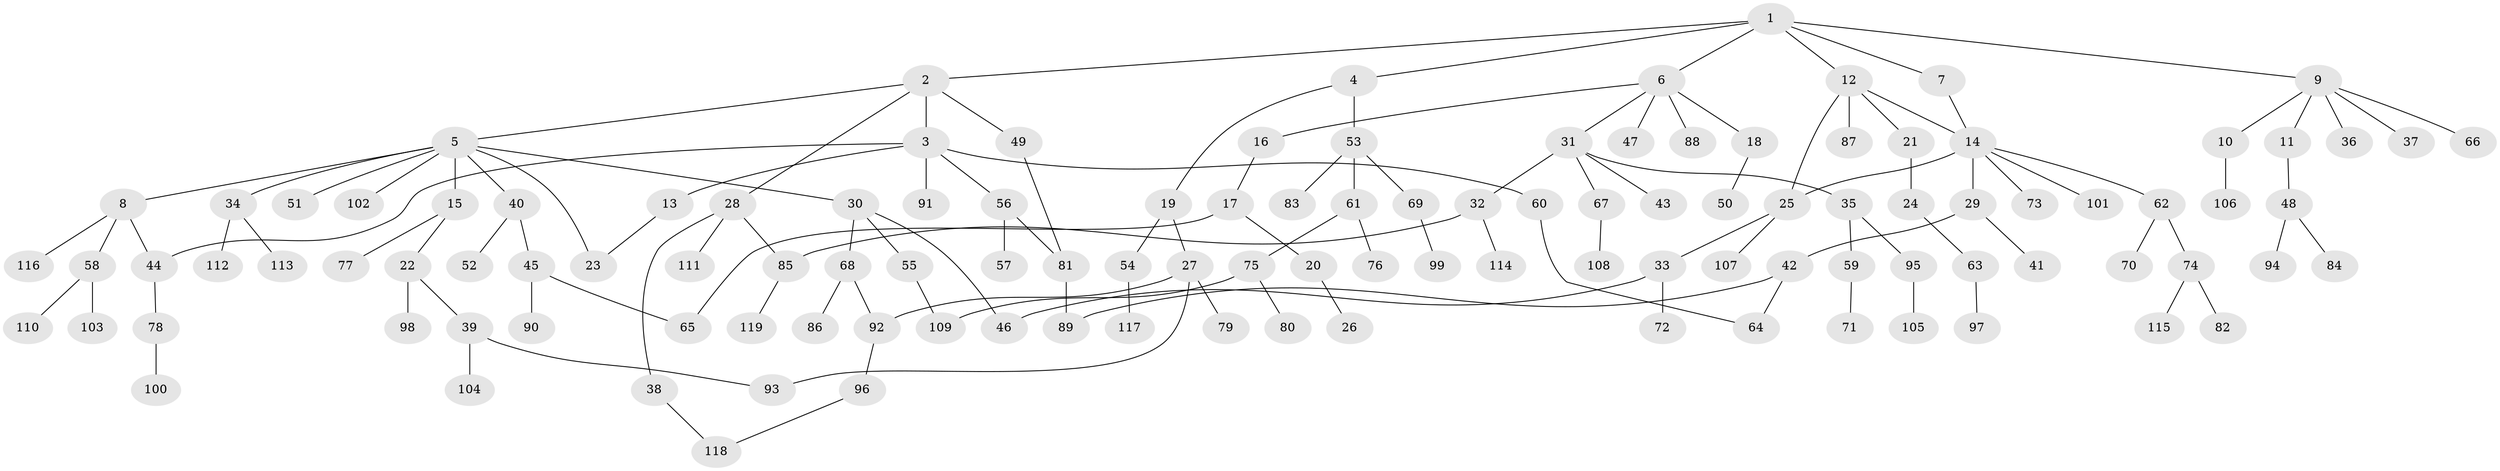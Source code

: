// Generated by graph-tools (version 1.1) at 2025/49/03/09/25 03:49:15]
// undirected, 119 vertices, 132 edges
graph export_dot {
graph [start="1"]
  node [color=gray90,style=filled];
  1;
  2;
  3;
  4;
  5;
  6;
  7;
  8;
  9;
  10;
  11;
  12;
  13;
  14;
  15;
  16;
  17;
  18;
  19;
  20;
  21;
  22;
  23;
  24;
  25;
  26;
  27;
  28;
  29;
  30;
  31;
  32;
  33;
  34;
  35;
  36;
  37;
  38;
  39;
  40;
  41;
  42;
  43;
  44;
  45;
  46;
  47;
  48;
  49;
  50;
  51;
  52;
  53;
  54;
  55;
  56;
  57;
  58;
  59;
  60;
  61;
  62;
  63;
  64;
  65;
  66;
  67;
  68;
  69;
  70;
  71;
  72;
  73;
  74;
  75;
  76;
  77;
  78;
  79;
  80;
  81;
  82;
  83;
  84;
  85;
  86;
  87;
  88;
  89;
  90;
  91;
  92;
  93;
  94;
  95;
  96;
  97;
  98;
  99;
  100;
  101;
  102;
  103;
  104;
  105;
  106;
  107;
  108;
  109;
  110;
  111;
  112;
  113;
  114;
  115;
  116;
  117;
  118;
  119;
  1 -- 2;
  1 -- 4;
  1 -- 6;
  1 -- 7;
  1 -- 9;
  1 -- 12;
  2 -- 3;
  2 -- 5;
  2 -- 28;
  2 -- 49;
  3 -- 13;
  3 -- 44;
  3 -- 56;
  3 -- 60;
  3 -- 91;
  4 -- 19;
  4 -- 53;
  5 -- 8;
  5 -- 15;
  5 -- 30;
  5 -- 34;
  5 -- 40;
  5 -- 51;
  5 -- 102;
  5 -- 23;
  6 -- 16;
  6 -- 18;
  6 -- 31;
  6 -- 47;
  6 -- 88;
  7 -- 14;
  8 -- 58;
  8 -- 116;
  8 -- 44;
  9 -- 10;
  9 -- 11;
  9 -- 36;
  9 -- 37;
  9 -- 66;
  10 -- 106;
  11 -- 48;
  12 -- 14;
  12 -- 21;
  12 -- 25;
  12 -- 87;
  13 -- 23;
  14 -- 29;
  14 -- 62;
  14 -- 73;
  14 -- 101;
  14 -- 25;
  15 -- 22;
  15 -- 77;
  16 -- 17;
  17 -- 20;
  17 -- 65;
  18 -- 50;
  19 -- 27;
  19 -- 54;
  20 -- 26;
  21 -- 24;
  22 -- 39;
  22 -- 98;
  24 -- 63;
  25 -- 33;
  25 -- 107;
  27 -- 79;
  27 -- 92;
  27 -- 93;
  28 -- 38;
  28 -- 111;
  28 -- 85;
  29 -- 41;
  29 -- 42;
  30 -- 55;
  30 -- 68;
  30 -- 46;
  31 -- 32;
  31 -- 35;
  31 -- 43;
  31 -- 67;
  32 -- 85;
  32 -- 114;
  33 -- 46;
  33 -- 72;
  34 -- 112;
  34 -- 113;
  35 -- 59;
  35 -- 95;
  38 -- 118;
  39 -- 93;
  39 -- 104;
  40 -- 45;
  40 -- 52;
  42 -- 64;
  42 -- 89;
  44 -- 78;
  45 -- 90;
  45 -- 65;
  48 -- 84;
  48 -- 94;
  49 -- 81;
  53 -- 61;
  53 -- 69;
  53 -- 83;
  54 -- 117;
  55 -- 109;
  56 -- 57;
  56 -- 81;
  58 -- 103;
  58 -- 110;
  59 -- 71;
  60 -- 64;
  61 -- 75;
  61 -- 76;
  62 -- 70;
  62 -- 74;
  63 -- 97;
  67 -- 108;
  68 -- 86;
  68 -- 92;
  69 -- 99;
  74 -- 82;
  74 -- 115;
  75 -- 80;
  75 -- 109;
  78 -- 100;
  81 -- 89;
  85 -- 119;
  92 -- 96;
  95 -- 105;
  96 -- 118;
}
